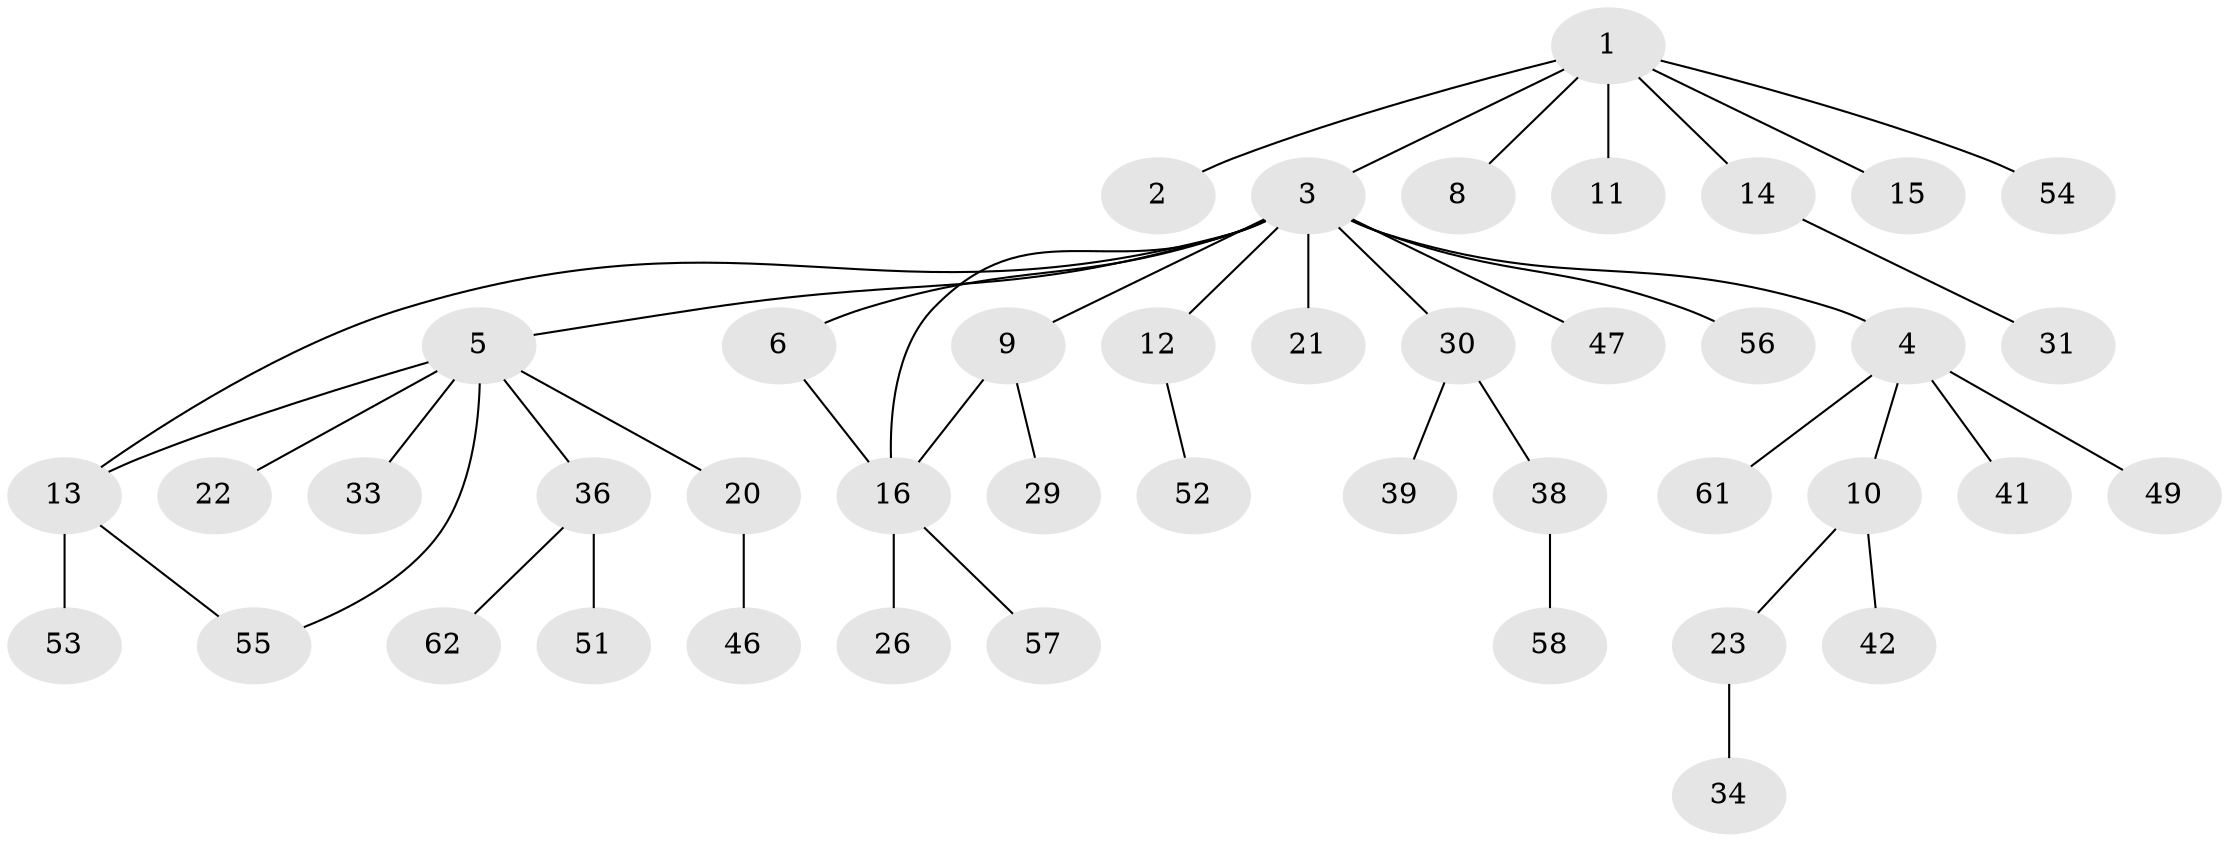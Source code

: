 // Generated by graph-tools (version 1.1) at 2025/51/02/27/25 19:51:41]
// undirected, 43 vertices, 46 edges
graph export_dot {
graph [start="1"]
  node [color=gray90,style=filled];
  1 [super="+7"];
  2;
  3 [super="+17"];
  4 [super="+27"];
  5 [super="+28"];
  6;
  8;
  9 [super="+48"];
  10 [super="+60"];
  11 [super="+40"];
  12 [super="+18"];
  13 [super="+19"];
  14 [super="+24"];
  15;
  16 [super="+25"];
  20 [super="+35"];
  21 [super="+44"];
  22;
  23;
  26;
  29;
  30 [super="+45"];
  31 [super="+32"];
  33;
  34 [super="+37"];
  36 [super="+43"];
  38 [super="+50"];
  39 [super="+59"];
  41;
  42;
  46;
  47;
  49 [super="+63"];
  51;
  52;
  53;
  54;
  55;
  56;
  57;
  58;
  61;
  62;
  1 -- 2;
  1 -- 3;
  1 -- 8;
  1 -- 14;
  1 -- 11;
  1 -- 54;
  1 -- 15;
  3 -- 4 [weight=2];
  3 -- 5;
  3 -- 6;
  3 -- 9;
  3 -- 12;
  3 -- 21;
  3 -- 56;
  3 -- 13;
  3 -- 30;
  3 -- 47;
  3 -- 16;
  4 -- 10;
  4 -- 41;
  4 -- 61;
  4 -- 49;
  5 -- 13;
  5 -- 20;
  5 -- 22;
  5 -- 33;
  5 -- 36;
  5 -- 55;
  6 -- 16;
  9 -- 16;
  9 -- 29;
  10 -- 23;
  10 -- 42;
  12 -- 52;
  13 -- 55;
  13 -- 53;
  14 -- 31;
  16 -- 57;
  16 -- 26;
  20 -- 46;
  23 -- 34;
  30 -- 38;
  30 -- 39;
  36 -- 51;
  36 -- 62;
  38 -- 58;
}
